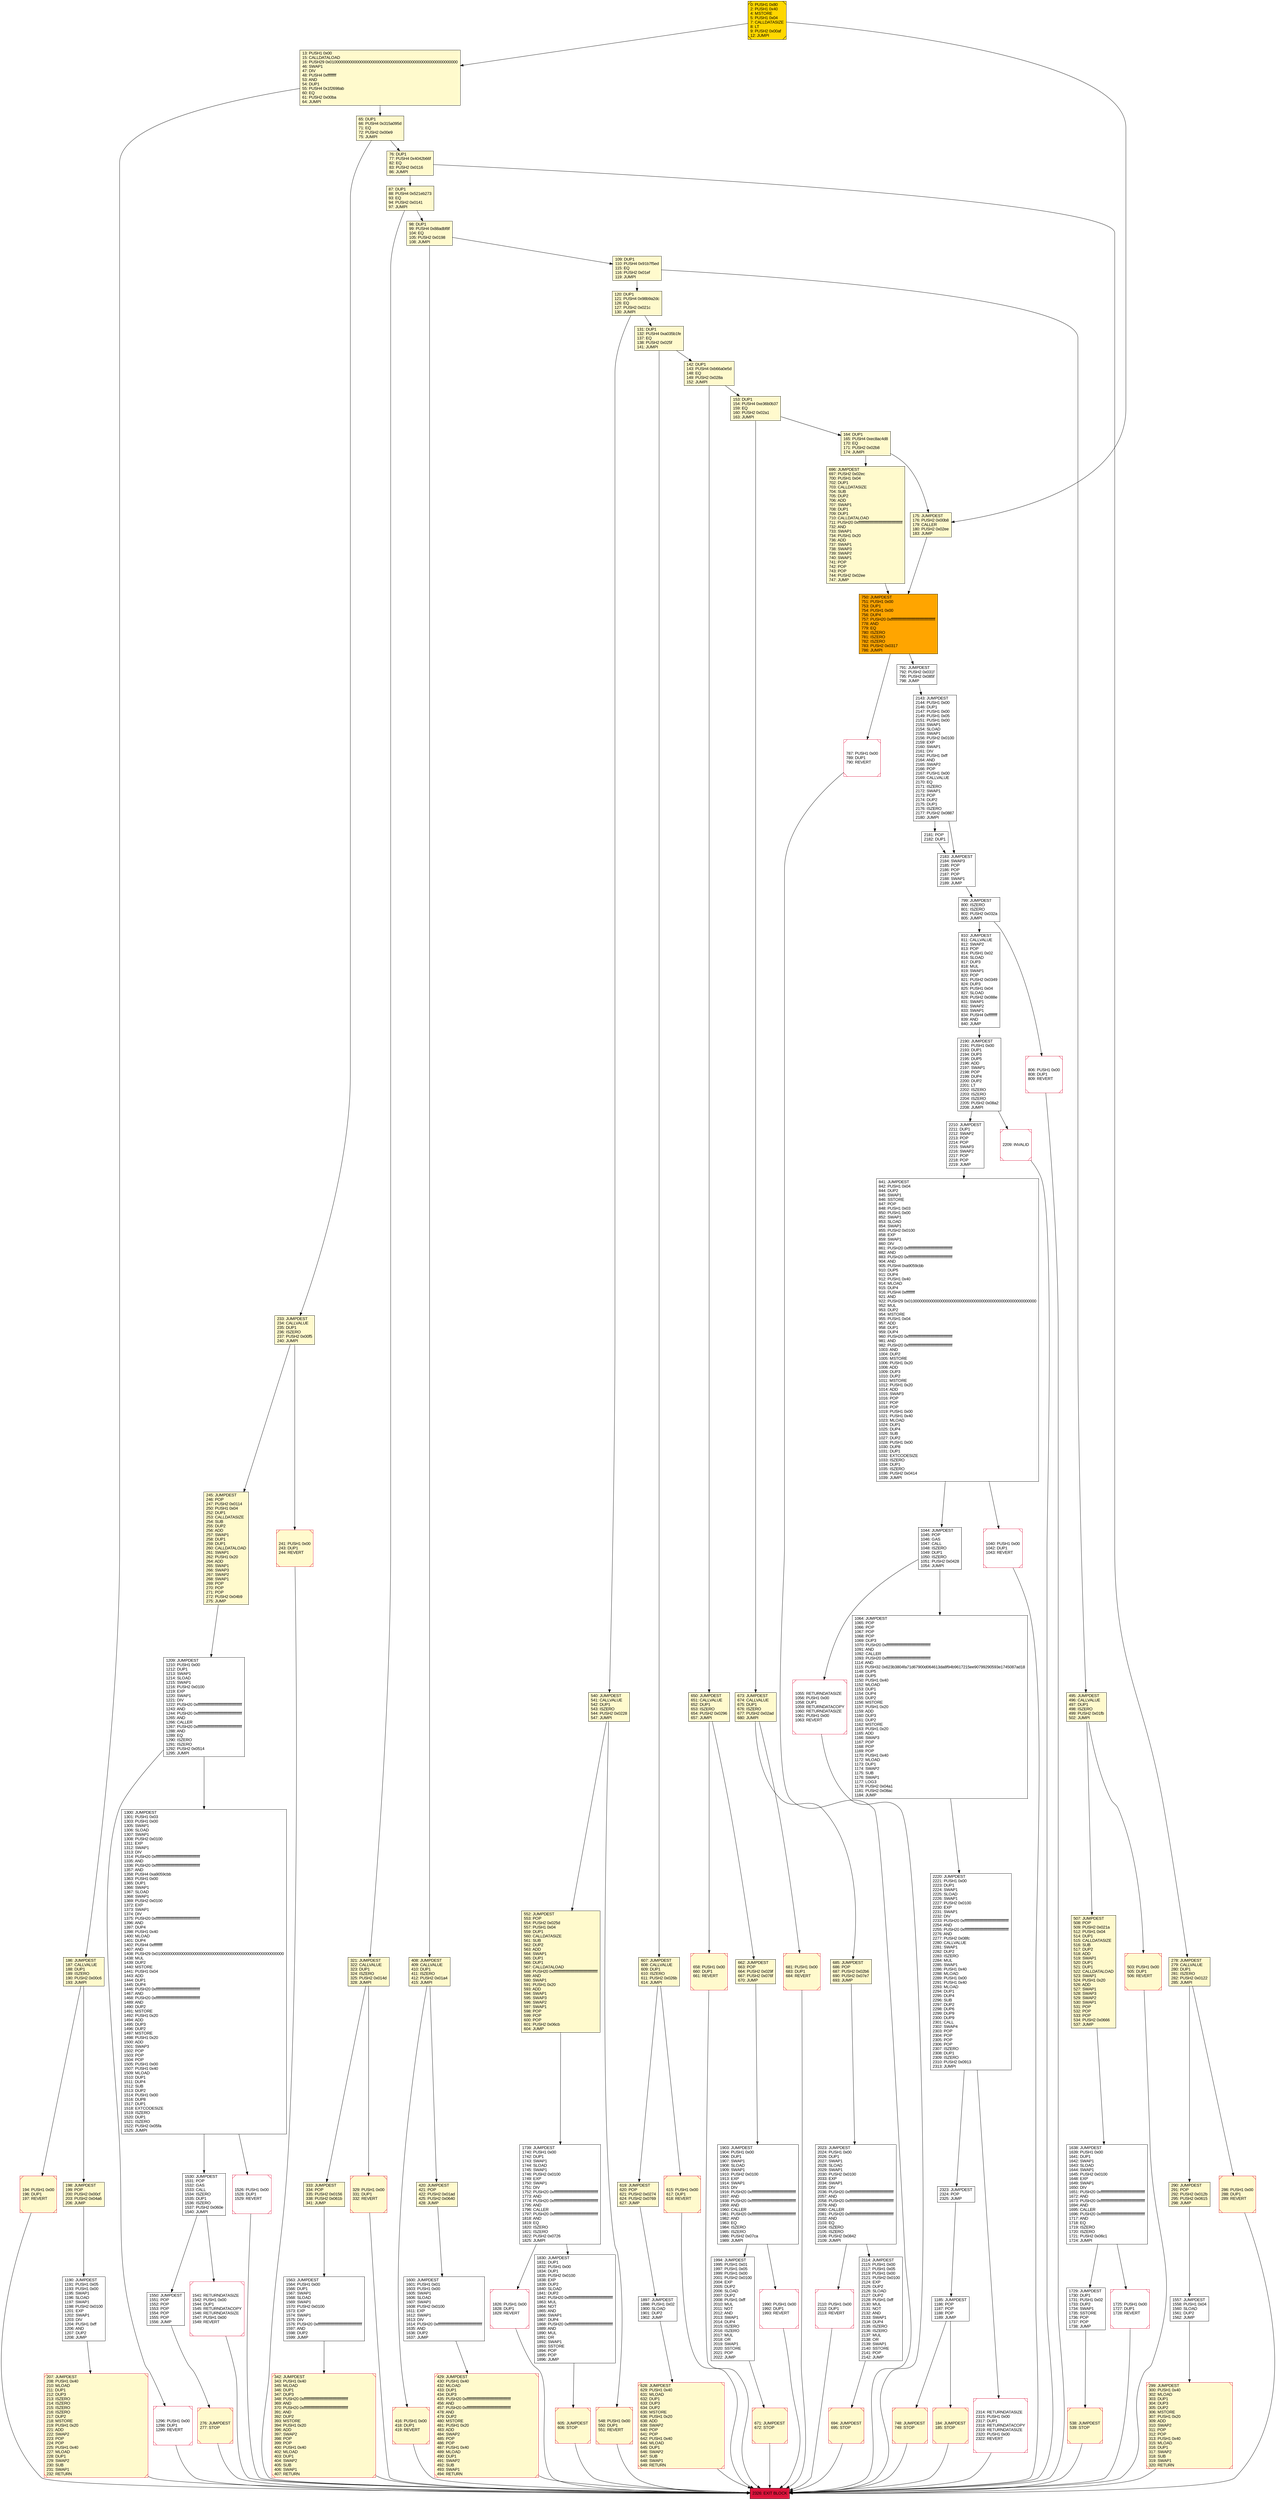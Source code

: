 digraph G {
bgcolor=transparent rankdir=UD;
node [shape=box style=filled color=black fillcolor=white fontname=arial fontcolor=black];
416 [label="416: PUSH1 0x00\l418: DUP1\l419: REVERT\l" fillcolor=lemonchiffon shape=Msquare color=crimson ];
607 [label="607: JUMPDEST\l608: CALLVALUE\l609: DUP1\l610: ISZERO\l611: PUSH2 0x026b\l614: JUMPI\l" fillcolor=lemonchiffon ];
333 [label="333: JUMPDEST\l334: POP\l335: PUSH2 0x0156\l338: PUSH2 0x061b\l341: JUMP\l" fillcolor=lemonchiffon ];
1055 [label="1055: RETURNDATASIZE\l1056: PUSH1 0x00\l1058: DUP1\l1059: RETURNDATACOPY\l1060: RETURNDATASIZE\l1061: PUSH1 0x00\l1063: REVERT\l" shape=Msquare color=crimson ];
342 [label="342: JUMPDEST\l343: PUSH1 0x40\l345: MLOAD\l346: DUP1\l347: DUP3\l348: PUSH20 0xffffffffffffffffffffffffffffffffffffffff\l369: AND\l370: PUSH20 0xffffffffffffffffffffffffffffffffffffffff\l391: AND\l392: DUP2\l393: MSTORE\l394: PUSH1 0x20\l396: ADD\l397: SWAP2\l398: POP\l399: POP\l400: PUSH1 0x40\l402: MLOAD\l403: DUP1\l404: SWAP2\l405: SUB\l406: SWAP1\l407: RETURN\l" fillcolor=lemonchiffon shape=Msquare color=crimson ];
1550 [label="1550: JUMPDEST\l1551: POP\l1552: POP\l1553: POP\l1554: POP\l1555: POP\l1556: JUMP\l" ];
681 [label="681: PUSH1 0x00\l683: DUP1\l684: REVERT\l" fillcolor=lemonchiffon shape=Msquare color=crimson ];
0 [label="0: PUSH1 0x80\l2: PUSH1 0x40\l4: MSTORE\l5: PUSH1 0x04\l7: CALLDATASIZE\l8: LT\l9: PUSH2 0x00af\l12: JUMPI\l" fillcolor=lemonchiffon shape=Msquare fillcolor=gold ];
671 [label="671: JUMPDEST\l672: STOP\l" fillcolor=lemonchiffon shape=Msquare color=crimson ];
2190 [label="2190: JUMPDEST\l2191: PUSH1 0x00\l2193: DUP1\l2194: DUP3\l2195: DUP5\l2196: ADD\l2197: SWAP1\l2198: POP\l2199: DUP4\l2200: DUP2\l2201: LT\l2202: ISZERO\l2203: ISZERO\l2204: ISZERO\l2205: PUSH2 0x08a2\l2208: JUMPI\l" ];
408 [label="408: JUMPDEST\l409: CALLVALUE\l410: DUP1\l411: ISZERO\l412: PUSH2 0x01a4\l415: JUMPI\l" fillcolor=lemonchiffon ];
2314 [label="2314: RETURNDATASIZE\l2315: PUSH1 0x00\l2317: DUP1\l2318: RETURNDATACOPY\l2319: RETURNDATASIZE\l2320: PUSH1 0x00\l2322: REVERT\l" shape=Msquare color=crimson ];
1190 [label="1190: JUMPDEST\l1191: PUSH1 0x05\l1193: PUSH1 0x00\l1195: SWAP1\l1196: SLOAD\l1197: SWAP1\l1198: PUSH2 0x0100\l1201: EXP\l1202: SWAP1\l1203: DIV\l1204: PUSH1 0xff\l1206: AND\l1207: DUP2\l1208: JUMP\l" ];
1897 [label="1897: JUMPDEST\l1898: PUSH1 0x02\l1900: SLOAD\l1901: DUP2\l1902: JUMP\l" ];
2326 [label="2326: EXIT BLOCK\l" fillcolor=crimson ];
1530 [label="1530: JUMPDEST\l1531: POP\l1532: GAS\l1533: CALL\l1534: ISZERO\l1535: DUP1\l1536: ISZERO\l1537: PUSH2 0x060e\l1540: JUMPI\l" ];
1725 [label="1725: PUSH1 0x00\l1727: DUP1\l1728: REVERT\l" shape=Msquare color=crimson ];
1541 [label="1541: RETURNDATASIZE\l1542: PUSH1 0x00\l1544: DUP1\l1545: RETURNDATACOPY\l1546: RETURNDATASIZE\l1547: PUSH1 0x00\l1549: REVERT\l" shape=Msquare color=crimson ];
2209 [label="2209: INVALID\l" shape=Msquare color=crimson ];
694 [label="694: JUMPDEST\l695: STOP\l" fillcolor=lemonchiffon shape=Msquare color=crimson ];
321 [label="321: JUMPDEST\l322: CALLVALUE\l323: DUP1\l324: ISZERO\l325: PUSH2 0x014d\l328: JUMPI\l" fillcolor=lemonchiffon ];
2220 [label="2220: JUMPDEST\l2221: PUSH1 0x00\l2223: DUP1\l2224: SWAP1\l2225: SLOAD\l2226: SWAP1\l2227: PUSH2 0x0100\l2230: EXP\l2231: SWAP1\l2232: DIV\l2233: PUSH20 0xffffffffffffffffffffffffffffffffffffffff\l2254: AND\l2255: PUSH20 0xffffffffffffffffffffffffffffffffffffffff\l2276: AND\l2277: PUSH2 0x08fc\l2280: CALLVALUE\l2281: SWAP1\l2282: DUP2\l2283: ISZERO\l2284: MUL\l2285: SWAP1\l2286: PUSH1 0x40\l2288: MLOAD\l2289: PUSH1 0x00\l2291: PUSH1 0x40\l2293: MLOAD\l2294: DUP1\l2295: DUP4\l2296: SUB\l2297: DUP2\l2298: DUP6\l2299: DUP9\l2300: DUP9\l2301: CALL\l2302: SWAP4\l2303: POP\l2304: POP\l2305: POP\l2306: POP\l2307: ISZERO\l2308: DUP1\l2309: ISZERO\l2310: PUSH2 0x0913\l2313: JUMPI\l" ];
1044 [label="1044: JUMPDEST\l1045: POP\l1046: GAS\l1047: CALL\l1048: ISZERO\l1049: DUP1\l1050: ISZERO\l1051: PUSH2 0x0428\l1054: JUMPI\l" ];
184 [label="184: JUMPDEST\l185: STOP\l" fillcolor=lemonchiffon shape=Msquare color=crimson ];
552 [label="552: JUMPDEST\l553: POP\l554: PUSH2 0x025d\l557: PUSH1 0x04\l559: DUP1\l560: CALLDATASIZE\l561: SUB\l562: DUP2\l563: ADD\l564: SWAP1\l565: DUP1\l566: DUP1\l567: CALLDATALOAD\l568: PUSH20 0xffffffffffffffffffffffffffffffffffffffff\l589: AND\l590: SWAP1\l591: PUSH1 0x20\l593: ADD\l594: SWAP1\l595: SWAP3\l596: SWAP2\l597: SWAP1\l598: POP\l599: POP\l600: POP\l601: PUSH2 0x06cb\l604: JUMP\l" fillcolor=lemonchiffon ];
1563 [label="1563: JUMPDEST\l1564: PUSH1 0x00\l1566: DUP1\l1567: SWAP1\l1568: SLOAD\l1569: SWAP1\l1570: PUSH2 0x0100\l1573: EXP\l1574: SWAP1\l1575: DIV\l1576: PUSH20 0xffffffffffffffffffffffffffffffffffffffff\l1597: AND\l1598: DUP2\l1599: JUMP\l" ];
1739 [label="1739: JUMPDEST\l1740: PUSH1 0x00\l1742: DUP1\l1743: SWAP1\l1744: SLOAD\l1745: SWAP1\l1746: PUSH2 0x0100\l1749: EXP\l1750: SWAP1\l1751: DIV\l1752: PUSH20 0xffffffffffffffffffffffffffffffffffffffff\l1773: AND\l1774: PUSH20 0xffffffffffffffffffffffffffffffffffffffff\l1795: AND\l1796: CALLER\l1797: PUSH20 0xffffffffffffffffffffffffffffffffffffffff\l1818: AND\l1819: EQ\l1820: ISZERO\l1821: ISZERO\l1822: PUSH2 0x0726\l1825: JUMPI\l" ];
658 [label="658: PUSH1 0x00\l660: DUP1\l661: REVERT\l" fillcolor=lemonchiffon shape=Msquare color=crimson ];
2323 [label="2323: JUMPDEST\l2324: POP\l2325: JUMP\l" ];
1064 [label="1064: JUMPDEST\l1065: POP\l1066: POP\l1067: POP\l1068: POP\l1069: DUP3\l1070: PUSH20 0xffffffffffffffffffffffffffffffffffffffff\l1091: AND\l1092: CALLER\l1093: PUSH20 0xffffffffffffffffffffffffffffffffffffffff\l1114: AND\l1115: PUSH32 0x623b3804fa71d67900d064613da8f94b9617215ee90799290593e1745087ad18\l1148: DUP5\l1149: DUP5\l1150: PUSH1 0x40\l1152: MLOAD\l1153: DUP1\l1154: DUP4\l1155: DUP2\l1156: MSTORE\l1157: PUSH1 0x20\l1159: ADD\l1160: DUP3\l1161: DUP2\l1162: MSTORE\l1163: PUSH1 0x20\l1165: ADD\l1166: SWAP3\l1167: POP\l1168: POP\l1169: POP\l1170: PUSH1 0x40\l1172: MLOAD\l1173: DUP1\l1174: SWAP2\l1175: SUB\l1176: SWAP1\l1177: LOG3\l1178: PUSH2 0x04a1\l1181: PUSH2 0x08ac\l1184: JUMP\l" ];
507 [label="507: JUMPDEST\l508: POP\l509: PUSH2 0x021a\l512: PUSH1 0x04\l514: DUP1\l515: CALLDATASIZE\l516: SUB\l517: DUP2\l518: ADD\l519: SWAP1\l520: DUP1\l521: DUP1\l522: CALLDATALOAD\l523: SWAP1\l524: PUSH1 0x20\l526: ADD\l527: SWAP1\l528: SWAP3\l529: SWAP2\l530: SWAP1\l531: POP\l532: POP\l533: POP\l534: PUSH2 0x0666\l537: JUMP\l" fillcolor=lemonchiffon ];
1185 [label="1185: JUMPDEST\l1186: POP\l1187: POP\l1188: POP\l1189: JUMP\l" ];
245 [label="245: JUMPDEST\l246: POP\l247: PUSH2 0x0114\l250: PUSH1 0x04\l252: DUP1\l253: CALLDATASIZE\l254: SUB\l255: DUP2\l256: ADD\l257: SWAP1\l258: DUP1\l259: DUP1\l260: CALLDATALOAD\l261: SWAP1\l262: PUSH1 0x20\l264: ADD\l265: SWAP1\l266: SWAP3\l267: SWAP2\l268: SWAP1\l269: POP\l270: POP\l271: POP\l272: PUSH2 0x04b9\l275: JUMP\l" fillcolor=lemonchiffon ];
2181 [label="2181: POP\l2182: DUP1\l" ];
1209 [label="1209: JUMPDEST\l1210: PUSH1 0x00\l1212: DUP1\l1213: SWAP1\l1214: SLOAD\l1215: SWAP1\l1216: PUSH2 0x0100\l1219: EXP\l1220: SWAP1\l1221: DIV\l1222: PUSH20 0xffffffffffffffffffffffffffffffffffffffff\l1243: AND\l1244: PUSH20 0xffffffffffffffffffffffffffffffffffffffff\l1265: AND\l1266: CALLER\l1267: PUSH20 0xffffffffffffffffffffffffffffffffffffffff\l1288: AND\l1289: EQ\l1290: ISZERO\l1291: ISZERO\l1292: PUSH2 0x0514\l1295: JUMPI\l" ];
241 [label="241: PUSH1 0x00\l243: DUP1\l244: REVERT\l" fillcolor=lemonchiffon shape=Msquare color=crimson ];
13 [label="13: PUSH1 0x00\l15: CALLDATALOAD\l16: PUSH29 0x0100000000000000000000000000000000000000000000000000000000\l46: SWAP1\l47: DIV\l48: PUSH4 0xffffffff\l53: AND\l54: DUP1\l55: PUSH4 0x1f2698ab\l60: EQ\l61: PUSH2 0x00ba\l64: JUMPI\l" fillcolor=lemonchiffon ];
2143 [label="2143: JUMPDEST\l2144: PUSH1 0x00\l2146: DUP1\l2147: PUSH1 0x00\l2149: PUSH1 0x05\l2151: PUSH1 0x00\l2153: SWAP1\l2154: SLOAD\l2155: SWAP1\l2156: PUSH2 0x0100\l2159: EXP\l2160: SWAP1\l2161: DIV\l2162: PUSH1 0xff\l2164: AND\l2165: SWAP2\l2166: POP\l2167: PUSH1 0x00\l2169: CALLVALUE\l2170: EQ\l2171: ISZERO\l2172: SWAP1\l2173: POP\l2174: DUP2\l2175: DUP1\l2176: ISZERO\l2177: PUSH2 0x0887\l2180: JUMPI\l" ];
87 [label="87: DUP1\l88: PUSH4 0x521eb273\l93: EQ\l94: PUSH2 0x0141\l97: JUMPI\l" fillcolor=lemonchiffon ];
503 [label="503: PUSH1 0x00\l505: DUP1\l506: REVERT\l" fillcolor=lemonchiffon shape=Msquare color=crimson ];
1526 [label="1526: PUSH1 0x00\l1528: DUP1\l1529: REVERT\l" shape=Msquare color=crimson ];
750 [label="750: JUMPDEST\l751: PUSH1 0x00\l753: DUP1\l754: PUSH1 0x00\l756: DUP4\l757: PUSH20 0xffffffffffffffffffffffffffffffffffffffff\l778: AND\l779: EQ\l780: ISZERO\l781: ISZERO\l782: ISZERO\l783: PUSH2 0x0317\l786: JUMPI\l" fillcolor=orange ];
233 [label="233: JUMPDEST\l234: CALLVALUE\l235: DUP1\l236: ISZERO\l237: PUSH2 0x00f5\l240: JUMPI\l" fillcolor=lemonchiffon ];
2023 [label="2023: JUMPDEST\l2024: PUSH1 0x00\l2026: DUP1\l2027: SWAP1\l2028: SLOAD\l2029: SWAP1\l2030: PUSH2 0x0100\l2033: EXP\l2034: SWAP1\l2035: DIV\l2036: PUSH20 0xffffffffffffffffffffffffffffffffffffffff\l2057: AND\l2058: PUSH20 0xffffffffffffffffffffffffffffffffffffffff\l2079: AND\l2080: CALLER\l2081: PUSH20 0xffffffffffffffffffffffffffffffffffffffff\l2102: AND\l2103: EQ\l2104: ISZERO\l2105: ISZERO\l2106: PUSH2 0x0842\l2109: JUMPI\l" ];
186 [label="186: JUMPDEST\l187: CALLVALUE\l188: DUP1\l189: ISZERO\l190: PUSH2 0x00c6\l193: JUMPI\l" fillcolor=lemonchiffon ];
194 [label="194: PUSH1 0x00\l196: DUP1\l197: REVERT\l" fillcolor=lemonchiffon shape=Msquare color=crimson ];
1638 [label="1638: JUMPDEST\l1639: PUSH1 0x00\l1641: DUP1\l1642: SWAP1\l1643: SLOAD\l1644: SWAP1\l1645: PUSH2 0x0100\l1648: EXP\l1649: SWAP1\l1650: DIV\l1651: PUSH20 0xffffffffffffffffffffffffffffffffffffffff\l1672: AND\l1673: PUSH20 0xffffffffffffffffffffffffffffffffffffffff\l1694: AND\l1695: CALLER\l1696: PUSH20 0xffffffffffffffffffffffffffffffffffffffff\l1717: AND\l1718: EQ\l1719: ISZERO\l1720: ISZERO\l1721: PUSH2 0x06c1\l1724: JUMPI\l" ];
1990 [label="1990: PUSH1 0x00\l1992: DUP1\l1993: REVERT\l" shape=Msquare color=crimson ];
791 [label="791: JUMPDEST\l792: PUSH2 0x031f\l795: PUSH2 0x085f\l798: JUMP\l" ];
98 [label="98: DUP1\l99: PUSH4 0x88adbf8f\l104: EQ\l105: PUSH2 0x0198\l108: JUMPI\l" fillcolor=lemonchiffon ];
696 [label="696: JUMPDEST\l697: PUSH2 0x02ec\l700: PUSH1 0x04\l702: DUP1\l703: CALLDATASIZE\l704: SUB\l705: DUP2\l706: ADD\l707: SWAP1\l708: DUP1\l709: DUP1\l710: CALLDATALOAD\l711: PUSH20 0xffffffffffffffffffffffffffffffffffffffff\l732: AND\l733: SWAP1\l734: PUSH1 0x20\l736: ADD\l737: SWAP1\l738: SWAP3\l739: SWAP2\l740: SWAP1\l741: POP\l742: POP\l743: POP\l744: PUSH2 0x02ee\l747: JUMP\l" fillcolor=lemonchiffon ];
290 [label="290: JUMPDEST\l291: POP\l292: PUSH2 0x012b\l295: PUSH2 0x0615\l298: JUMP\l" fillcolor=lemonchiffon ];
673 [label="673: JUMPDEST\l674: CALLVALUE\l675: DUP1\l676: ISZERO\l677: PUSH2 0x02ad\l680: JUMPI\l" fillcolor=lemonchiffon ];
748 [label="748: JUMPDEST\l749: STOP\l" fillcolor=lemonchiffon shape=Msquare color=crimson ];
76 [label="76: DUP1\l77: PUSH4 0x4042b66f\l82: EQ\l83: PUSH2 0x0116\l86: JUMPI\l" fillcolor=lemonchiffon ];
276 [label="276: JUMPDEST\l277: STOP\l" fillcolor=lemonchiffon shape=Msquare color=crimson ];
1826 [label="1826: PUSH1 0x00\l1828: DUP1\l1829: REVERT\l" shape=Msquare color=crimson ];
164 [label="164: DUP1\l165: PUSH4 0xec8ac4d8\l170: EQ\l171: PUSH2 0x02b8\l174: JUMPI\l" fillcolor=lemonchiffon ];
548 [label="548: PUSH1 0x00\l550: DUP1\l551: REVERT\l" fillcolor=lemonchiffon shape=Msquare color=crimson ];
1994 [label="1994: JUMPDEST\l1995: PUSH1 0x01\l1997: PUSH1 0x05\l1999: PUSH1 0x00\l2001: PUSH2 0x0100\l2004: EXP\l2005: DUP2\l2006: SLOAD\l2007: DUP2\l2008: PUSH1 0xff\l2010: MUL\l2011: NOT\l2012: AND\l2013: SWAP1\l2014: DUP4\l2015: ISZERO\l2016: ISZERO\l2017: MUL\l2018: OR\l2019: SWAP1\l2020: SSTORE\l2021: POP\l2022: JUMP\l" ];
685 [label="685: JUMPDEST\l686: POP\l687: PUSH2 0x02b6\l690: PUSH2 0x07e7\l693: JUMP\l" fillcolor=lemonchiffon ];
806 [label="806: PUSH1 0x00\l808: DUP1\l809: REVERT\l" shape=Msquare color=crimson ];
175 [label="175: JUMPDEST\l176: PUSH2 0x00b8\l179: CALLER\l180: PUSH2 0x02ee\l183: JUMP\l" fillcolor=lemonchiffon ];
538 [label="538: JUMPDEST\l539: STOP\l" fillcolor=lemonchiffon shape=Msquare color=crimson ];
198 [label="198: JUMPDEST\l199: POP\l200: PUSH2 0x00cf\l203: PUSH2 0x04a6\l206: JUMP\l" fillcolor=lemonchiffon ];
299 [label="299: JUMPDEST\l300: PUSH1 0x40\l302: MLOAD\l303: DUP1\l304: DUP3\l305: DUP2\l306: MSTORE\l307: PUSH1 0x20\l309: ADD\l310: SWAP2\l311: POP\l312: POP\l313: PUSH1 0x40\l315: MLOAD\l316: DUP1\l317: SWAP2\l318: SUB\l319: SWAP1\l320: RETURN\l" fillcolor=lemonchiffon shape=Msquare color=crimson ];
2110 [label="2110: PUSH1 0x00\l2112: DUP1\l2113: REVERT\l" shape=Msquare color=crimson ];
65 [label="65: DUP1\l66: PUSH4 0x315a095d\l71: EQ\l72: PUSH2 0x00e9\l75: JUMPI\l" fillcolor=lemonchiffon ];
109 [label="109: DUP1\l110: PUSH4 0x91b7f5ed\l115: EQ\l116: PUSH2 0x01ef\l119: JUMPI\l" fillcolor=lemonchiffon ];
1040 [label="1040: PUSH1 0x00\l1042: DUP1\l1043: REVERT\l" shape=Msquare color=crimson ];
1296 [label="1296: PUSH1 0x00\l1298: DUP1\l1299: REVERT\l" shape=Msquare color=crimson ];
787 [label="787: PUSH1 0x00\l789: DUP1\l790: REVERT\l" shape=Msquare color=crimson ];
619 [label="619: JUMPDEST\l620: POP\l621: PUSH2 0x0274\l624: PUSH2 0x0769\l627: JUMP\l" fillcolor=lemonchiffon ];
540 [label="540: JUMPDEST\l541: CALLVALUE\l542: DUP1\l543: ISZERO\l544: PUSH2 0x0228\l547: JUMPI\l" fillcolor=lemonchiffon ];
841 [label="841: JUMPDEST\l842: PUSH1 0x04\l844: DUP2\l845: SWAP1\l846: SSTORE\l847: POP\l848: PUSH1 0x03\l850: PUSH1 0x00\l852: SWAP1\l853: SLOAD\l854: SWAP1\l855: PUSH2 0x0100\l858: EXP\l859: SWAP1\l860: DIV\l861: PUSH20 0xffffffffffffffffffffffffffffffffffffffff\l882: AND\l883: PUSH20 0xffffffffffffffffffffffffffffffffffffffff\l904: AND\l905: PUSH4 0xa9059cbb\l910: DUP5\l911: DUP4\l912: PUSH1 0x40\l914: MLOAD\l915: DUP4\l916: PUSH4 0xffffffff\l921: AND\l922: PUSH29 0x0100000000000000000000000000000000000000000000000000000000\l952: MUL\l953: DUP2\l954: MSTORE\l955: PUSH1 0x04\l957: ADD\l958: DUP1\l959: DUP4\l960: PUSH20 0xffffffffffffffffffffffffffffffffffffffff\l981: AND\l982: PUSH20 0xffffffffffffffffffffffffffffffffffffffff\l1003: AND\l1004: DUP2\l1005: MSTORE\l1006: PUSH1 0x20\l1008: ADD\l1009: DUP3\l1010: DUP2\l1011: MSTORE\l1012: PUSH1 0x20\l1014: ADD\l1015: SWAP3\l1016: POP\l1017: POP\l1018: POP\l1019: PUSH1 0x00\l1021: PUSH1 0x40\l1023: MLOAD\l1024: DUP1\l1025: DUP4\l1026: SUB\l1027: DUP2\l1028: PUSH1 0x00\l1030: DUP8\l1031: DUP1\l1032: EXTCODESIZE\l1033: ISZERO\l1034: DUP1\l1035: ISZERO\l1036: PUSH2 0x0414\l1039: JUMPI\l" ];
286 [label="286: PUSH1 0x00\l288: DUP1\l289: REVERT\l" fillcolor=lemonchiffon shape=Msquare color=crimson ];
120 [label="120: DUP1\l121: PUSH4 0x98b9a2dc\l126: EQ\l127: PUSH2 0x021c\l130: JUMPI\l" fillcolor=lemonchiffon ];
131 [label="131: DUP1\l132: PUSH4 0xa035b1fe\l137: EQ\l138: PUSH2 0x025f\l141: JUMPI\l" fillcolor=lemonchiffon ];
153 [label="153: DUP1\l154: PUSH4 0xe36b0b37\l159: EQ\l160: PUSH2 0x02a1\l163: JUMPI\l" fillcolor=lemonchiffon ];
278 [label="278: JUMPDEST\l279: CALLVALUE\l280: DUP1\l281: ISZERO\l282: PUSH2 0x0122\l285: JUMPI\l" fillcolor=lemonchiffon ];
650 [label="650: JUMPDEST\l651: CALLVALUE\l652: DUP1\l653: ISZERO\l654: PUSH2 0x0296\l657: JUMPI\l" fillcolor=lemonchiffon ];
615 [label="615: PUSH1 0x00\l617: DUP1\l618: REVERT\l" fillcolor=lemonchiffon shape=Msquare color=crimson ];
628 [label="628: JUMPDEST\l629: PUSH1 0x40\l631: MLOAD\l632: DUP1\l633: DUP3\l634: DUP2\l635: MSTORE\l636: PUSH1 0x20\l638: ADD\l639: SWAP2\l640: POP\l641: POP\l642: PUSH1 0x40\l644: MLOAD\l645: DUP1\l646: SWAP2\l647: SUB\l648: SWAP1\l649: RETURN\l" fillcolor=lemonchiffon shape=Msquare color=crimson ];
2114 [label="2114: JUMPDEST\l2115: PUSH1 0x00\l2117: PUSH1 0x05\l2119: PUSH1 0x00\l2121: PUSH2 0x0100\l2124: EXP\l2125: DUP2\l2126: SLOAD\l2127: DUP2\l2128: PUSH1 0xff\l2130: MUL\l2131: NOT\l2132: AND\l2133: SWAP1\l2134: DUP4\l2135: ISZERO\l2136: ISZERO\l2137: MUL\l2138: OR\l2139: SWAP1\l2140: SSTORE\l2141: POP\l2142: JUMP\l" ];
605 [label="605: JUMPDEST\l606: STOP\l" fillcolor=lemonchiffon shape=Msquare color=crimson ];
810 [label="810: JUMPDEST\l811: CALLVALUE\l812: SWAP2\l813: POP\l814: PUSH1 0x02\l816: SLOAD\l817: DUP3\l818: MUL\l819: SWAP1\l820: POP\l821: PUSH2 0x0349\l824: DUP3\l825: PUSH1 0x04\l827: SLOAD\l828: PUSH2 0x088e\l831: SWAP1\l832: SWAP2\l833: SWAP1\l834: PUSH4 0xffffffff\l839: AND\l840: JUMP\l" ];
1903 [label="1903: JUMPDEST\l1904: PUSH1 0x00\l1906: DUP1\l1907: SWAP1\l1908: SLOAD\l1909: SWAP1\l1910: PUSH2 0x0100\l1913: EXP\l1914: SWAP1\l1915: DIV\l1916: PUSH20 0xffffffffffffffffffffffffffffffffffffffff\l1937: AND\l1938: PUSH20 0xffffffffffffffffffffffffffffffffffffffff\l1959: AND\l1960: CALLER\l1961: PUSH20 0xffffffffffffffffffffffffffffffffffffffff\l1982: AND\l1983: EQ\l1984: ISZERO\l1985: ISZERO\l1986: PUSH2 0x07ca\l1989: JUMPI\l" ];
2210 [label="2210: JUMPDEST\l2211: DUP1\l2212: SWAP2\l2213: POP\l2214: POP\l2215: SWAP3\l2216: SWAP2\l2217: POP\l2218: POP\l2219: JUMP\l" ];
1729 [label="1729: JUMPDEST\l1730: DUP1\l1731: PUSH1 0x02\l1733: DUP2\l1734: SWAP1\l1735: SSTORE\l1736: POP\l1737: POP\l1738: JUMP\l" ];
495 [label="495: JUMPDEST\l496: CALLVALUE\l497: DUP1\l498: ISZERO\l499: PUSH2 0x01fb\l502: JUMPI\l" fillcolor=lemonchiffon ];
1557 [label="1557: JUMPDEST\l1558: PUSH1 0x04\l1560: SLOAD\l1561: DUP2\l1562: JUMP\l" ];
420 [label="420: JUMPDEST\l421: POP\l422: PUSH2 0x01ad\l425: PUSH2 0x0640\l428: JUMP\l" fillcolor=lemonchiffon ];
1600 [label="1600: JUMPDEST\l1601: PUSH1 0x01\l1603: PUSH1 0x00\l1605: SWAP1\l1606: SLOAD\l1607: SWAP1\l1608: PUSH2 0x0100\l1611: EXP\l1612: SWAP1\l1613: DIV\l1614: PUSH20 0xffffffffffffffffffffffffffffffffffffffff\l1635: AND\l1636: DUP2\l1637: JUMP\l" ];
1830 [label="1830: JUMPDEST\l1831: DUP1\l1832: PUSH1 0x00\l1834: DUP1\l1835: PUSH2 0x0100\l1838: EXP\l1839: DUP2\l1840: SLOAD\l1841: DUP2\l1842: PUSH20 0xffffffffffffffffffffffffffffffffffffffff\l1863: MUL\l1864: NOT\l1865: AND\l1866: SWAP1\l1867: DUP4\l1868: PUSH20 0xffffffffffffffffffffffffffffffffffffffff\l1889: AND\l1890: MUL\l1891: OR\l1892: SWAP1\l1893: SSTORE\l1894: POP\l1895: POP\l1896: JUMP\l" ];
2183 [label="2183: JUMPDEST\l2184: SWAP3\l2185: POP\l2186: POP\l2187: POP\l2188: SWAP1\l2189: JUMP\l" ];
329 [label="329: PUSH1 0x00\l331: DUP1\l332: REVERT\l" fillcolor=lemonchiffon shape=Msquare color=crimson ];
142 [label="142: DUP1\l143: PUSH4 0xb66a0e5d\l148: EQ\l149: PUSH2 0x028a\l152: JUMPI\l" fillcolor=lemonchiffon ];
1300 [label="1300: JUMPDEST\l1301: PUSH1 0x03\l1303: PUSH1 0x00\l1305: SWAP1\l1306: SLOAD\l1307: SWAP1\l1308: PUSH2 0x0100\l1311: EXP\l1312: SWAP1\l1313: DIV\l1314: PUSH20 0xffffffffffffffffffffffffffffffffffffffff\l1335: AND\l1336: PUSH20 0xffffffffffffffffffffffffffffffffffffffff\l1357: AND\l1358: PUSH4 0xa9059cbb\l1363: PUSH1 0x00\l1365: DUP1\l1366: SWAP1\l1367: SLOAD\l1368: SWAP1\l1369: PUSH2 0x0100\l1372: EXP\l1373: SWAP1\l1374: DIV\l1375: PUSH20 0xffffffffffffffffffffffffffffffffffffffff\l1396: AND\l1397: DUP4\l1398: PUSH1 0x40\l1400: MLOAD\l1401: DUP4\l1402: PUSH4 0xffffffff\l1407: AND\l1408: PUSH29 0x0100000000000000000000000000000000000000000000000000000000\l1438: MUL\l1439: DUP2\l1440: MSTORE\l1441: PUSH1 0x04\l1443: ADD\l1444: DUP1\l1445: DUP4\l1446: PUSH20 0xffffffffffffffffffffffffffffffffffffffff\l1467: AND\l1468: PUSH20 0xffffffffffffffffffffffffffffffffffffffff\l1489: AND\l1490: DUP2\l1491: MSTORE\l1492: PUSH1 0x20\l1494: ADD\l1495: DUP3\l1496: DUP2\l1497: MSTORE\l1498: PUSH1 0x20\l1500: ADD\l1501: SWAP3\l1502: POP\l1503: POP\l1504: POP\l1505: PUSH1 0x00\l1507: PUSH1 0x40\l1509: MLOAD\l1510: DUP1\l1511: DUP4\l1512: SUB\l1513: DUP2\l1514: PUSH1 0x00\l1516: DUP8\l1517: DUP1\l1518: EXTCODESIZE\l1519: ISZERO\l1520: DUP1\l1521: ISZERO\l1522: PUSH2 0x05fa\l1525: JUMPI\l" ];
662 [label="662: JUMPDEST\l663: POP\l664: PUSH2 0x029f\l667: PUSH2 0x076f\l670: JUMP\l" fillcolor=lemonchiffon ];
207 [label="207: JUMPDEST\l208: PUSH1 0x40\l210: MLOAD\l211: DUP1\l212: DUP3\l213: ISZERO\l214: ISZERO\l215: ISZERO\l216: ISZERO\l217: DUP2\l218: MSTORE\l219: PUSH1 0x20\l221: ADD\l222: SWAP2\l223: POP\l224: POP\l225: PUSH1 0x40\l227: MLOAD\l228: DUP1\l229: SWAP2\l230: SUB\l231: SWAP1\l232: RETURN\l" fillcolor=lemonchiffon shape=Msquare color=crimson ];
799 [label="799: JUMPDEST\l800: ISZERO\l801: ISZERO\l802: PUSH2 0x032a\l805: JUMPI\l" ];
429 [label="429: JUMPDEST\l430: PUSH1 0x40\l432: MLOAD\l433: DUP1\l434: DUP3\l435: PUSH20 0xffffffffffffffffffffffffffffffffffffffff\l456: AND\l457: PUSH20 0xffffffffffffffffffffffffffffffffffffffff\l478: AND\l479: DUP2\l480: MSTORE\l481: PUSH1 0x20\l483: ADD\l484: SWAP2\l485: POP\l486: POP\l487: PUSH1 0x40\l489: MLOAD\l490: DUP1\l491: SWAP2\l492: SUB\l493: SWAP1\l494: RETURN\l" fillcolor=lemonchiffon shape=Msquare color=crimson ];
420 -> 1600;
186 -> 194;
120 -> 131;
552 -> 1739;
245 -> 1209;
1530 -> 1541;
2314 -> 2326;
1541 -> 2326;
2209 -> 2326;
1725 -> 2326;
164 -> 175;
408 -> 416;
233 -> 241;
841 -> 1040;
1055 -> 2326;
342 -> 2326;
1044 -> 1064;
2220 -> 2323;
233 -> 245;
2190 -> 2209;
416 -> 2326;
1830 -> 605;
2183 -> 799;
671 -> 2326;
2143 -> 2181;
681 -> 2326;
1530 -> 1550;
1064 -> 2220;
1600 -> 429;
507 -> 1638;
65 -> 76;
658 -> 2326;
321 -> 333;
131 -> 142;
1563 -> 342;
142 -> 153;
333 -> 1563;
142 -> 650;
1044 -> 1055;
540 -> 548;
696 -> 750;
799 -> 810;
13 -> 186;
650 -> 662;
694 -> 2326;
750 -> 791;
2220 -> 2314;
1185 -> 748;
791 -> 2143;
184 -> 2326;
662 -> 1903;
87 -> 98;
503 -> 2326;
1526 -> 2326;
1557 -> 299;
76 -> 278;
241 -> 2326;
153 -> 164;
1903 -> 1994;
0 -> 13;
1729 -> 538;
98 -> 408;
109 -> 120;
1185 -> 184;
748 -> 2326;
1990 -> 2326;
2210 -> 841;
2323 -> 1185;
120 -> 540;
194 -> 2326;
87 -> 321;
673 -> 681;
278 -> 286;
799 -> 806;
109 -> 495;
1638 -> 1725;
198 -> 1190;
0 -> 175;
1550 -> 276;
2110 -> 2326;
495 -> 503;
1994 -> 671;
299 -> 2326;
806 -> 2326;
548 -> 2326;
841 -> 1044;
1826 -> 2326;
276 -> 2326;
2023 -> 2114;
538 -> 2326;
540 -> 552;
495 -> 507;
787 -> 2326;
1209 -> 1300;
619 -> 1897;
1040 -> 2326;
1296 -> 2326;
1903 -> 1990;
2181 -> 2183;
278 -> 290;
286 -> 2326;
1739 -> 1826;
607 -> 619;
1638 -> 1729;
153 -> 673;
290 -> 1557;
2143 -> 2183;
1300 -> 1526;
2023 -> 2110;
131 -> 607;
2190 -> 2210;
607 -> 615;
810 -> 2190;
321 -> 329;
98 -> 109;
615 -> 2326;
408 -> 420;
628 -> 2326;
1897 -> 628;
76 -> 87;
175 -> 750;
685 -> 2023;
605 -> 2326;
1190 -> 207;
207 -> 2326;
429 -> 2326;
164 -> 696;
2114 -> 694;
750 -> 787;
186 -> 198;
1739 -> 1830;
1300 -> 1530;
650 -> 658;
13 -> 65;
673 -> 685;
65 -> 233;
329 -> 2326;
1209 -> 1296;
}